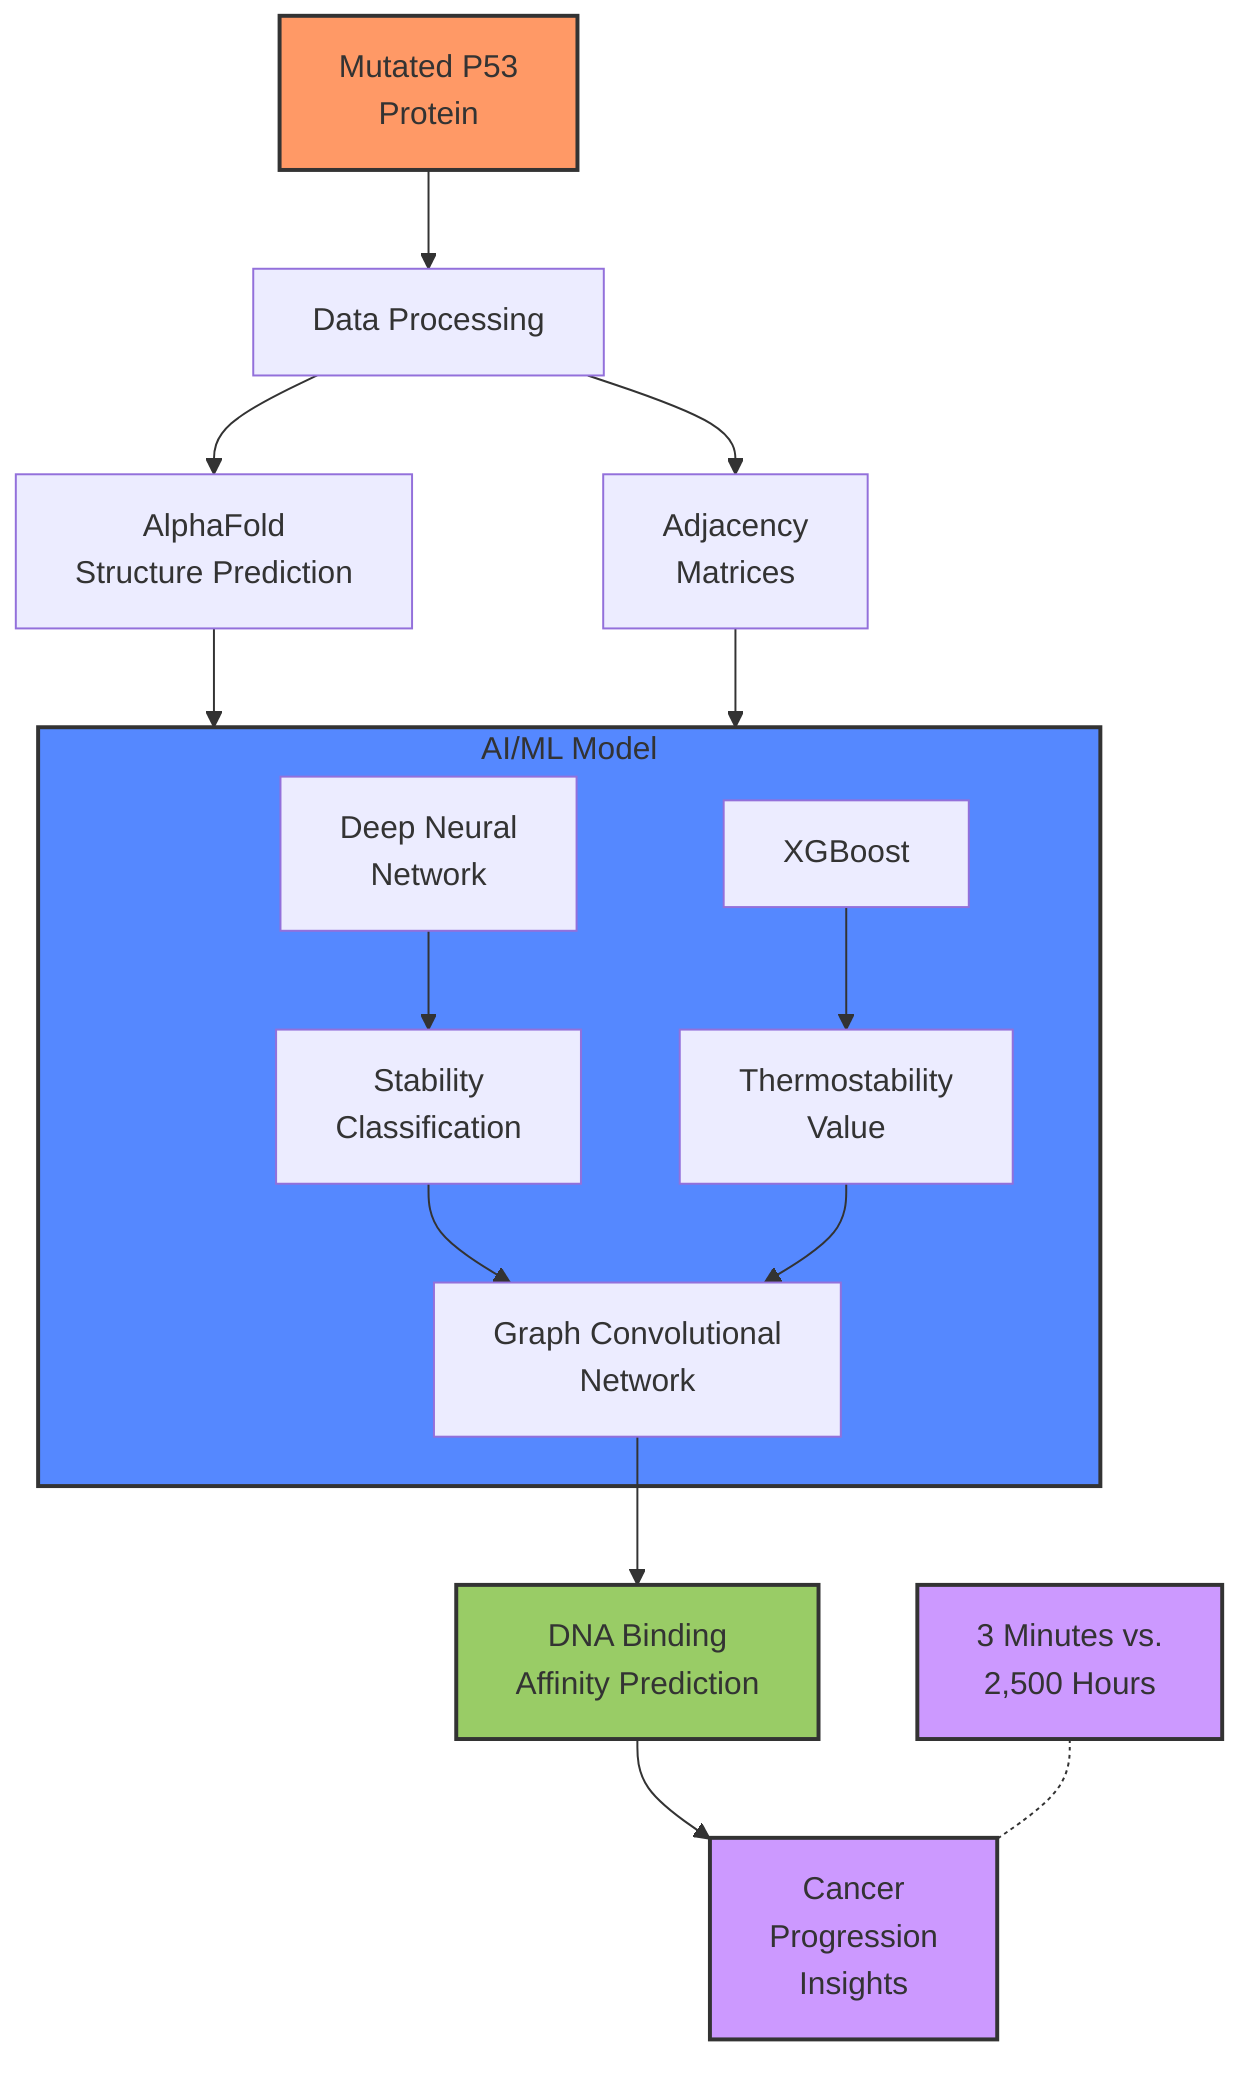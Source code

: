 flowchart TB
    classDef protein fill:#f96, stroke:#333, stroke-width:2px
    classDef ml fill:#58f, stroke:#333, stroke-width:2px
    classDef dna fill:#9c6, stroke:#333, stroke-width:2px
    classDef result fill:#c9f, stroke:#333, stroke-width:2px

    A[Mutated P53\nProtein] --> B[Data Processing]
    B --> C[AlphaFold\nStructure Prediction]
    B --> D[Adjacency\nMatrices]
    
    subgraph ML["AI/ML Model"]
        E[Deep Neural\nNetwork] --> H[Stability\nClassification]
        F[XGBoost] --> I[Thermostability\nValue]
        G[Graph Convolutional\nNetwork]
        H --> G
        I --> G
    end
    
    C --> ML
    D --> ML
    
    G --> J[DNA Binding\nAffinity Prediction]
    J --> K[Cancer\nProgression\nInsights]
    
    L[3 Minutes vs.\n2,500 Hours] -.- K
    
    class A protein
    class ML ml
    class J dna
    class K,L result